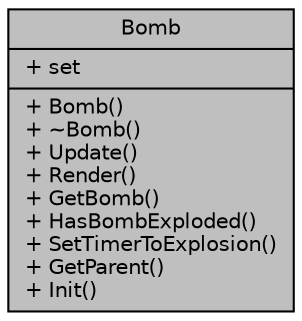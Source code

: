 digraph "Bomb"
{
  edge [fontname="Helvetica",fontsize="10",labelfontname="Helvetica",labelfontsize="10"];
  node [fontname="Helvetica",fontsize="10",shape=record];
  Node1 [label="{Bomb\n|+ set\l|+ Bomb()\l+ ~Bomb()\l+ Update()\l+ Render()\l+ GetBomb()\l+ HasBombExploded()\l+ SetTimerToExplosion()\l+ GetParent()\l+ Init()\l}",height=0.2,width=0.4,color="black", fillcolor="grey75", style="filled", fontcolor="black"];
}
